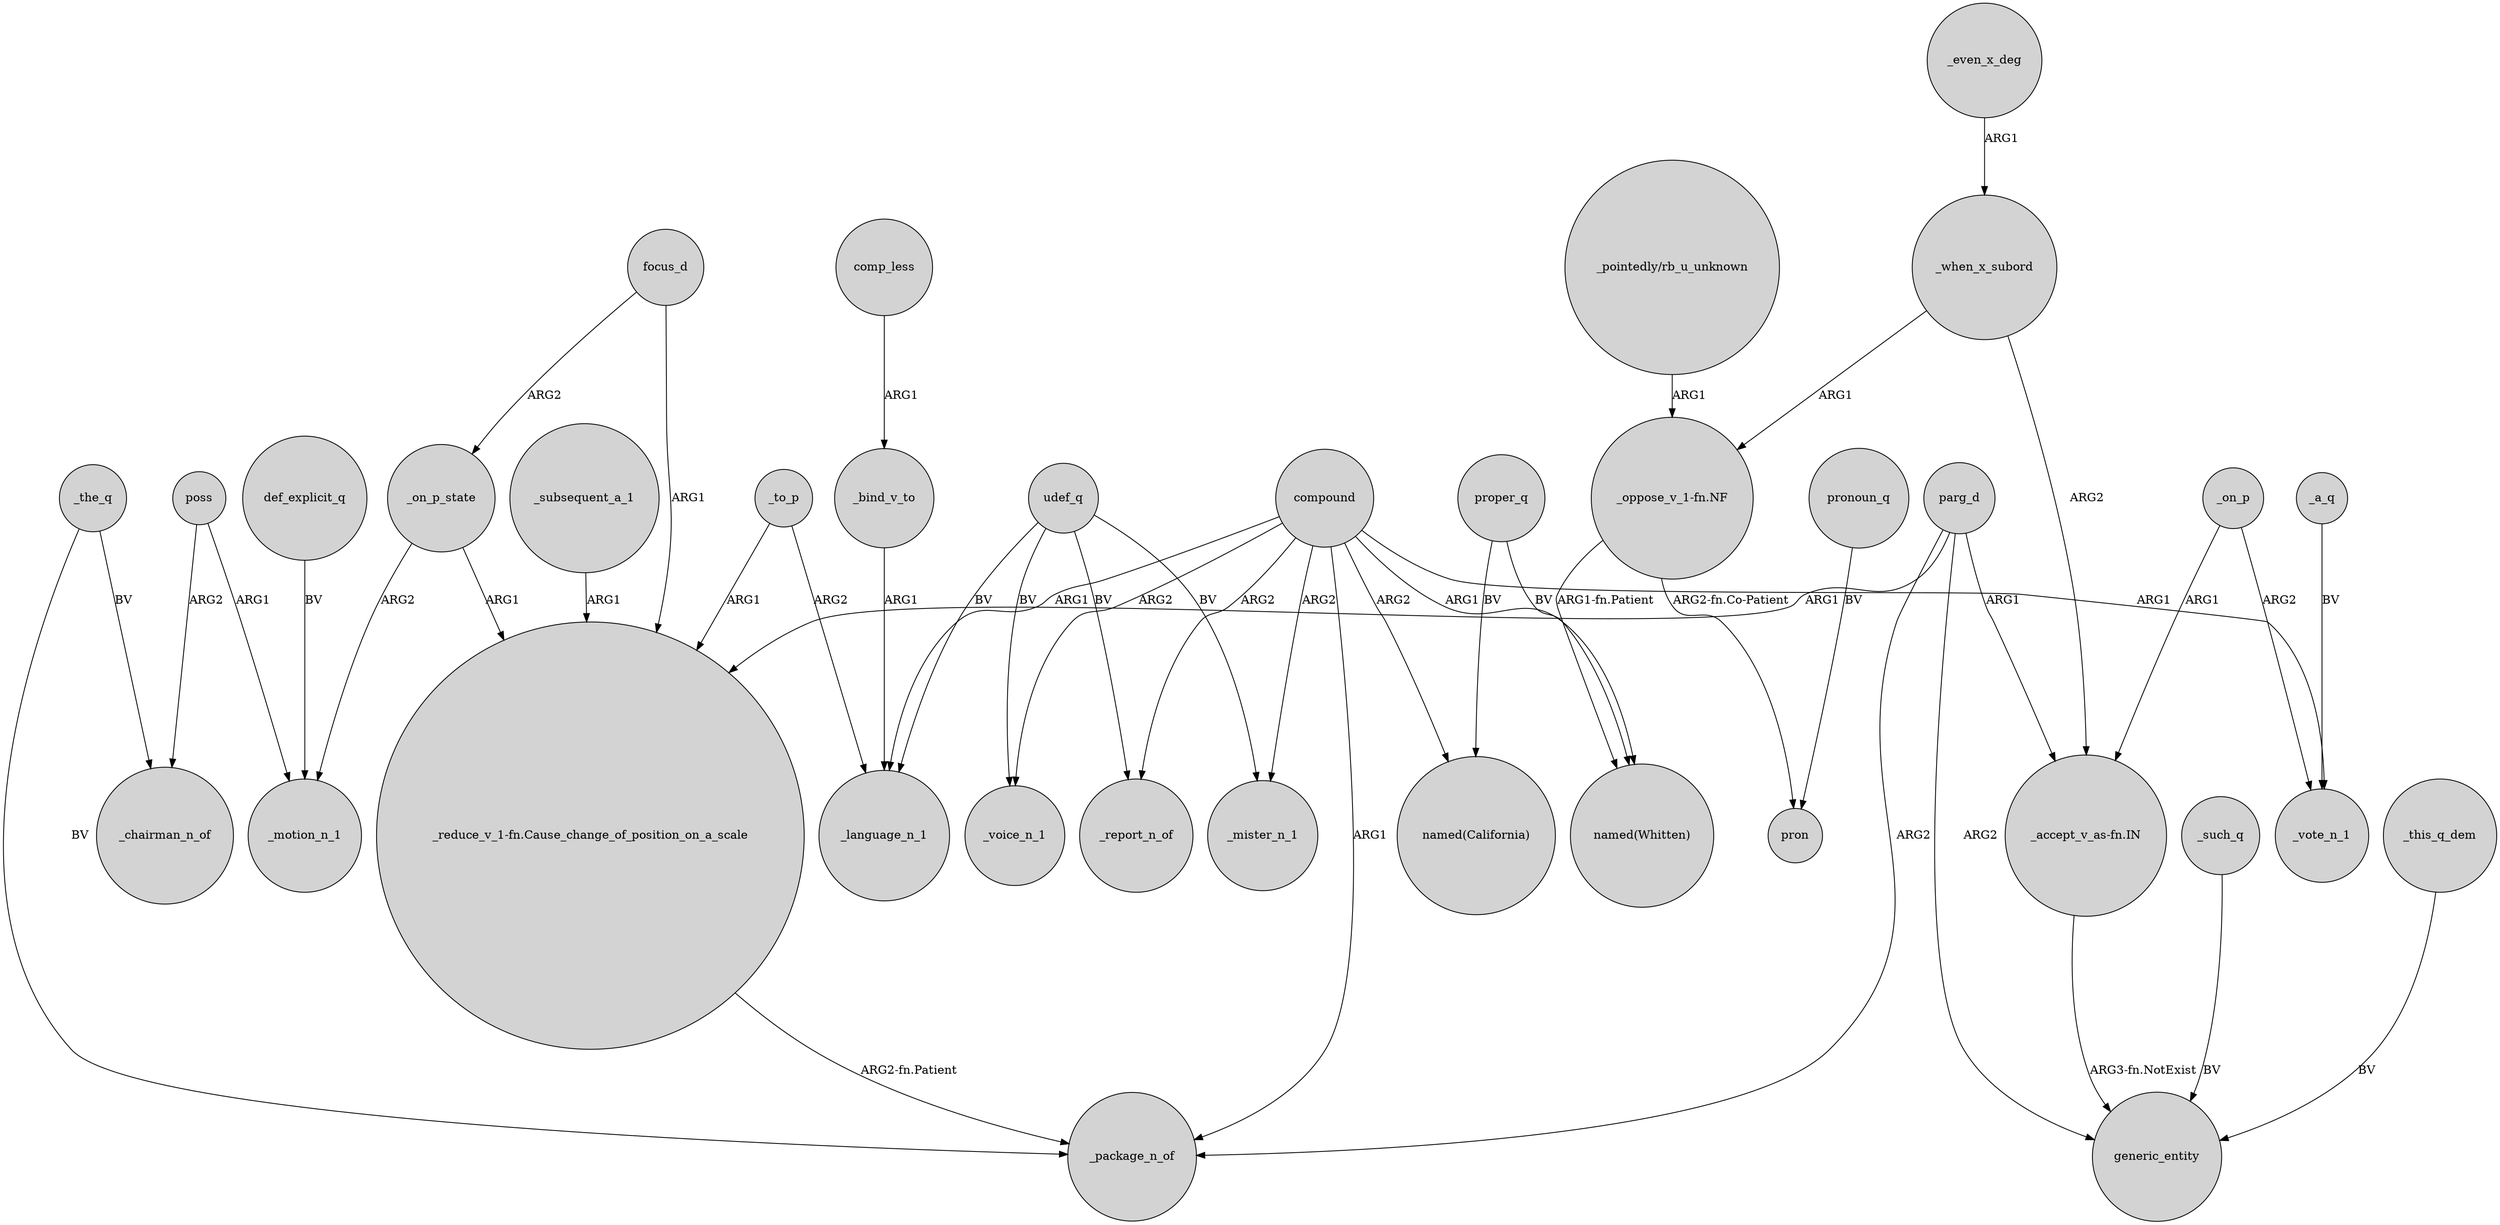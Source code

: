 digraph {
	node [shape=circle style=filled]
	udef_q -> _voice_n_1 [label=BV]
	_the_q -> _package_n_of [label=BV]
	"_oppose_v_1-fn.NF" -> pron [label="ARG2-fn.Co-Patient"]
	_even_x_deg -> _when_x_subord [label=ARG1]
	_when_x_subord -> "_oppose_v_1-fn.NF" [label=ARG1]
	focus_d -> _on_p_state [label=ARG2]
	parg_d -> generic_entity [label=ARG2]
	comp_less -> _bind_v_to [label=ARG1]
	compound -> _mister_n_1 [label=ARG2]
	_on_p_state -> "_reduce_v_1-fn.Cause_change_of_position_on_a_scale" [label=ARG1]
	compound -> _language_n_1 [label=ARG1]
	proper_q -> "named(California)" [label=BV]
	_such_q -> generic_entity [label=BV]
	udef_q -> _mister_n_1 [label=BV]
	parg_d -> "_accept_v_as-fn.IN" [label=ARG1]
	udef_q -> _report_n_of [label=BV]
	compound -> "named(Whitten)" [label=ARG1]
	_bind_v_to -> _language_n_1 [label=ARG1]
	poss -> _motion_n_1 [label=ARG1]
	_to_p -> _language_n_1 [label=ARG2]
	udef_q -> _language_n_1 [label=BV]
	"_pointedly/rb_u_unknown" -> "_oppose_v_1-fn.NF" [label=ARG1]
	compound -> _package_n_of [label=ARG1]
	pronoun_q -> pron [label=BV]
	"_accept_v_as-fn.IN" -> generic_entity [label="ARG3-fn.NotExist"]
	def_explicit_q -> _motion_n_1 [label=BV]
	_this_q_dem -> generic_entity [label=BV]
	_on_p -> _vote_n_1 [label=ARG2]
	_the_q -> _chairman_n_of [label=BV]
	_on_p_state -> _motion_n_1 [label=ARG2]
	poss -> _chairman_n_of [label=ARG2]
	parg_d -> _package_n_of [label=ARG2]
	focus_d -> "_reduce_v_1-fn.Cause_change_of_position_on_a_scale" [label=ARG1]
	_on_p -> "_accept_v_as-fn.IN" [label=ARG1]
	_a_q -> _vote_n_1 [label=BV]
	_to_p -> "_reduce_v_1-fn.Cause_change_of_position_on_a_scale" [label=ARG1]
	compound -> "named(California)" [label=ARG2]
	"_reduce_v_1-fn.Cause_change_of_position_on_a_scale" -> _package_n_of [label="ARG2-fn.Patient"]
	_when_x_subord -> "_accept_v_as-fn.IN" [label=ARG2]
	proper_q -> "named(Whitten)" [label=BV]
	compound -> _report_n_of [label=ARG2]
	_subsequent_a_1 -> "_reduce_v_1-fn.Cause_change_of_position_on_a_scale" [label=ARG1]
	parg_d -> "_reduce_v_1-fn.Cause_change_of_position_on_a_scale" [label=ARG1]
	"_oppose_v_1-fn.NF" -> "named(Whitten)" [label="ARG1-fn.Patient"]
	compound -> _vote_n_1 [label=ARG1]
	compound -> _voice_n_1 [label=ARG2]
}
